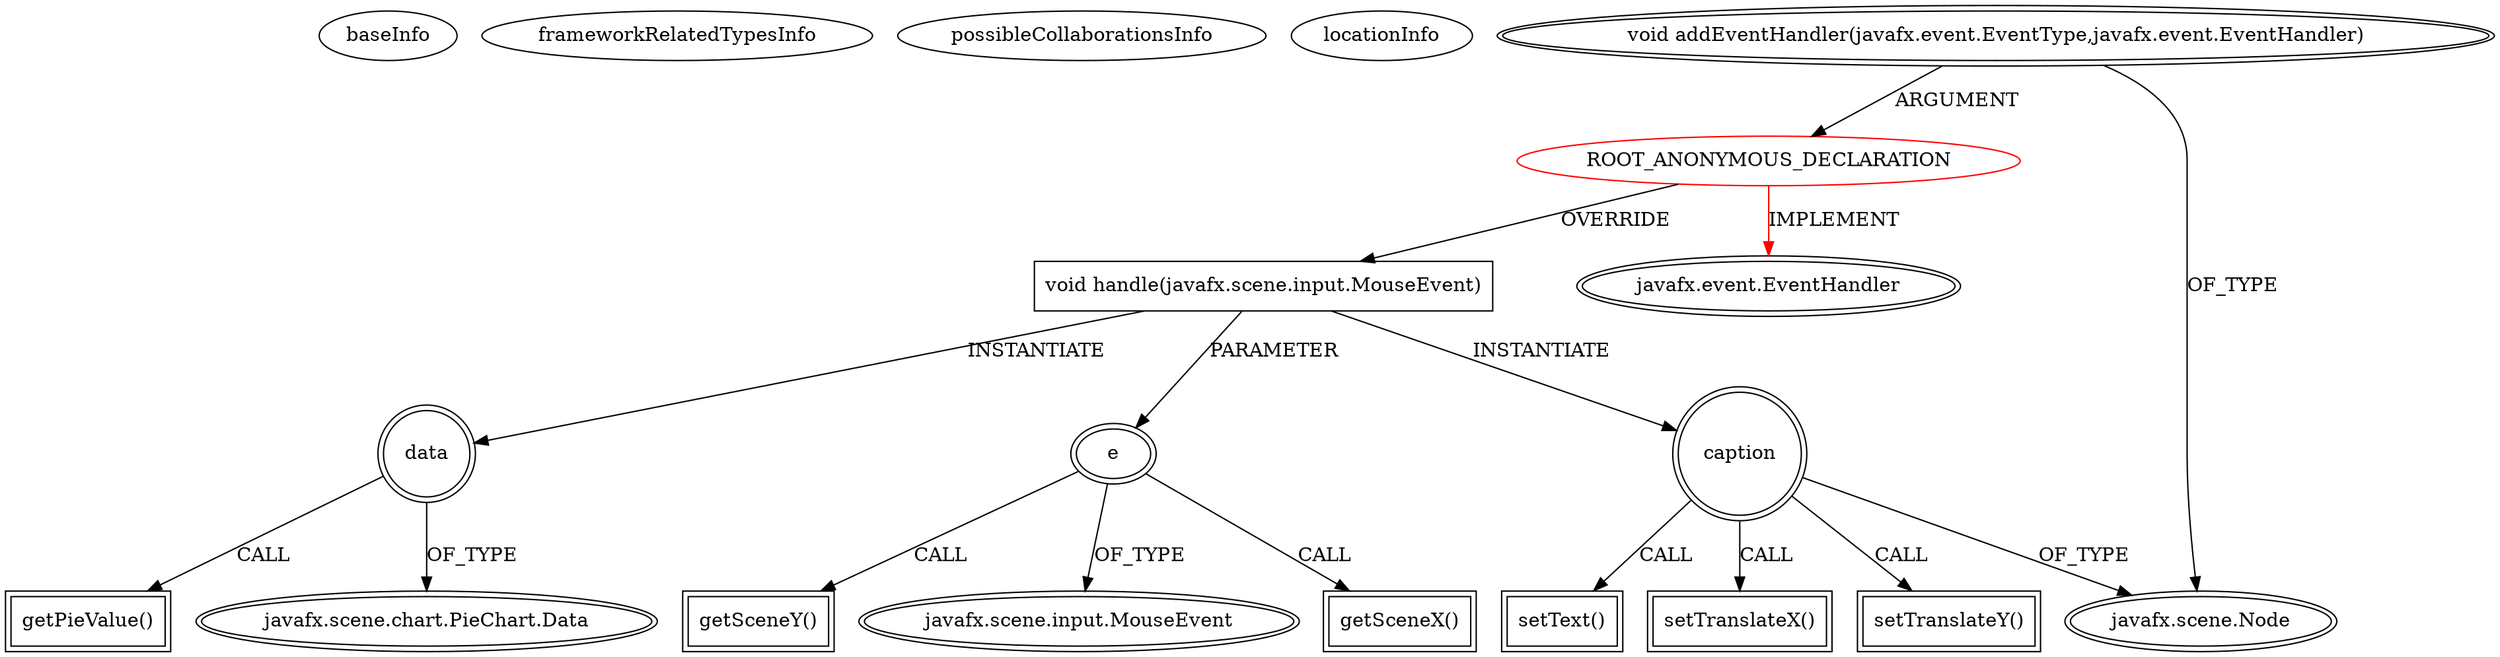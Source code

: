 digraph {
baseInfo[graphId=2709,category="extension_graph",isAnonymous=true,possibleRelation=false]
frameworkRelatedTypesInfo[0="javafx.event.EventHandler"]
possibleCollaborationsInfo[]
locationInfo[projectName="geyrix57-Proyecto_1_Bases",filePath="/geyrix57-Proyecto_1_Bases/Proyecto_1_Bases-master/src/Control/TablespaceControl.java",contextSignature="void update(java.util.Observable,java.lang.Object)",graphId="2709"]
0[label="ROOT_ANONYMOUS_DECLARATION",vertexType="ROOT_ANONYMOUS_DECLARATION",isFrameworkType=false,color=red]
1[label="javafx.event.EventHandler",vertexType="FRAMEWORK_INTERFACE_TYPE",isFrameworkType=true,peripheries=2]
2[label="void addEventHandler(javafx.event.EventType,javafx.event.EventHandler)",vertexType="OUTSIDE_CALL",isFrameworkType=true,peripheries=2]
3[label="javafx.scene.Node",vertexType="FRAMEWORK_CLASS_TYPE",isFrameworkType=true,peripheries=2]
4[label="void handle(javafx.scene.input.MouseEvent)",vertexType="OVERRIDING_METHOD_DECLARATION",isFrameworkType=false,shape=box]
5[label="e",vertexType="PARAMETER_DECLARATION",isFrameworkType=true,peripheries=2]
6[label="javafx.scene.input.MouseEvent",vertexType="FRAMEWORK_CLASS_TYPE",isFrameworkType=true,peripheries=2]
7[label="caption",vertexType="VARIABLE_EXPRESION",isFrameworkType=true,peripheries=2,shape=circle]
8[label="setTranslateX()",vertexType="INSIDE_CALL",isFrameworkType=true,peripheries=2,shape=box]
11[label="getSceneX()",vertexType="INSIDE_CALL",isFrameworkType=true,peripheries=2,shape=box]
13[label="setTranslateY()",vertexType="INSIDE_CALL",isFrameworkType=true,peripheries=2,shape=box]
15[label="getSceneY()",vertexType="INSIDE_CALL",isFrameworkType=true,peripheries=2,shape=box]
17[label="setText()",vertexType="INSIDE_CALL",isFrameworkType=true,peripheries=2,shape=box]
18[label="data",vertexType="VARIABLE_EXPRESION",isFrameworkType=true,peripheries=2,shape=circle]
20[label="javafx.scene.chart.PieChart.Data",vertexType="FRAMEWORK_CLASS_TYPE",isFrameworkType=true,peripheries=2]
19[label="getPieValue()",vertexType="INSIDE_CALL",isFrameworkType=true,peripheries=2,shape=box]
0->1[label="IMPLEMENT",color=red]
2->0[label="ARGUMENT"]
2->3[label="OF_TYPE"]
0->4[label="OVERRIDE"]
5->6[label="OF_TYPE"]
4->5[label="PARAMETER"]
4->7[label="INSTANTIATE"]
7->3[label="OF_TYPE"]
7->8[label="CALL"]
5->11[label="CALL"]
7->13[label="CALL"]
5->15[label="CALL"]
7->17[label="CALL"]
4->18[label="INSTANTIATE"]
18->20[label="OF_TYPE"]
18->19[label="CALL"]
}
